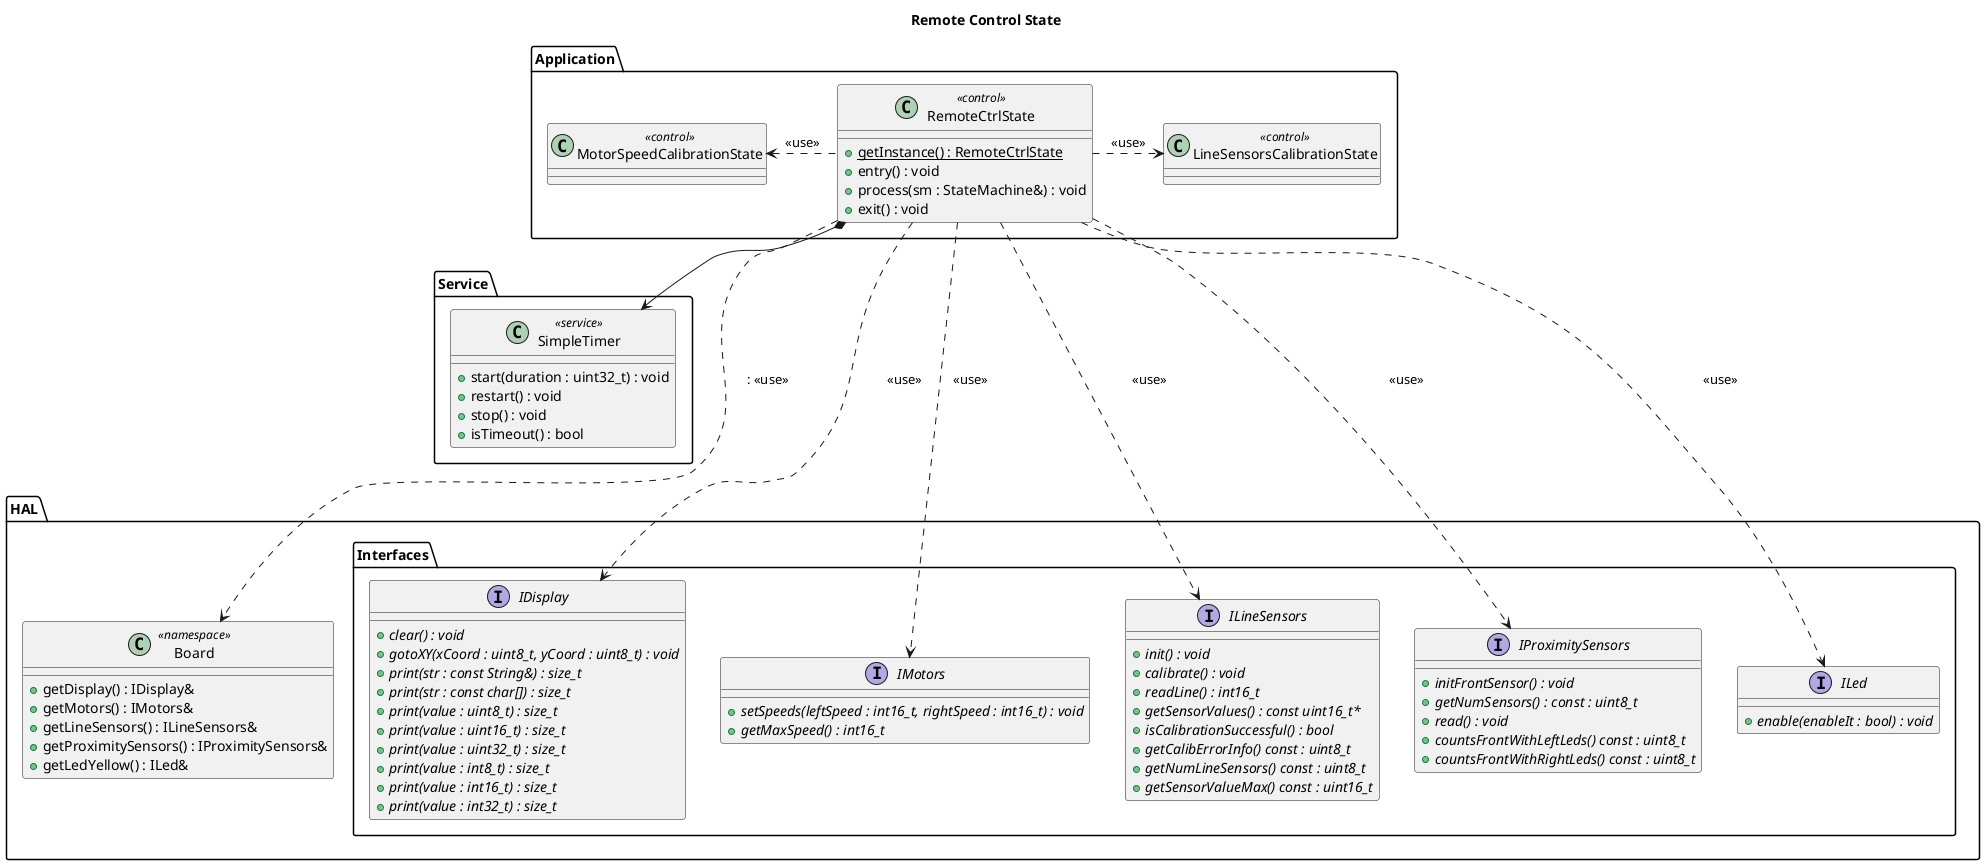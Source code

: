 @startuml RemoteControl RemoteCtrlState

title Remote Control State

package "Application" as appLayer {

    class RemoteCtrlState <<control>> {
        + {static} getInstance() : RemoteCtrlState
        + entry() : void
        + process(sm : StateMachine&) : void
        + exit() : void
    }

    class MotorSpeedCalibrationState <<control>>
    class LineSensorsCalibrationState <<control>>

    RemoteCtrlState .l.> MotorSpeedCalibrationState: <<use>>
    RemoteCtrlState .r.> LineSensorsCalibrationState: <<use>>
}

package "Service" as serviceLayer {

    class SimpleTimer <<service>> {
        + start(duration : uint32_t) : void
        + restart() : void
        + stop() : void
        + isTimeout() : bool
    }
}

package "HAL" as hal {

    package "Interfaces" as halInterfaces {
        interface IDisplay {
            + {abstract} clear() : void
            + {abstract} gotoXY(xCoord : uint8_t, yCoord : uint8_t) : void
            + {abstract} print(str : const String&) : size_t
            + {abstract} print(str : const char[]) : size_t
            + {abstract} print(value : uint8_t) : size_t
            + {abstract} print(value : uint16_t) : size_t
            + {abstract} print(value : uint32_t) : size_t
            + {abstract} print(value : int8_t) : size_t
            + {abstract} print(value : int16_t) : size_t
            + {abstract} print(value : int32_t) : size_t
        }

        interface IMotors {
            + {abstract} setSpeeds(leftSpeed : int16_t, rightSpeed : int16_t) : void
            + {abstract} getMaxSpeed() : int16_t
        }

        interface ILineSensors {
            + {abstract} init() : void
            + {abstract} calibrate() : void
            + {abstract} readLine() : int16_t
            + {abstract} getSensorValues() : const uint16_t*
            + {abstract} isCalibrationSuccessful() : bool
            + {abstract} getCalibErrorInfo() const : uint8_t
            + {abstract} getNumLineSensors() const : uint8_t
            + {abstract} getSensorValueMax() const : uint16_t
        }

        interface IProximitySensors {
            + {abstract} initFrontSensor() : void
            + {abstract} getNumSensors() : const : uint8_t
            + {abstract} read() : void
            + {abstract} countsFrontWithLeftLeds() const : uint8_t
            + {abstract} countsFrontWithRightLeds() const : uint8_t
        }

        interface ILed {
            + {abstract} enable(enableIt : bool) : void
        }
    }

    class Board << namespace >> {
        + getDisplay() : IDisplay&
        + getMotors() : IMotors&
        + getLineSensors() : ILineSensors&
        + getProximitySensors() : IProximitySensors&
        + getLedYellow() : ILed&
    }
}

RemoteCtrlState *--> SimpleTimer
RemoteCtrlState ...> IDisplay: <<use>>
RemoteCtrlState ...> IMotors: <<use>>
RemoteCtrlState ...> ILineSensors: <<use>>
RemoteCtrlState ...> IProximitySensors: <<use>>
RemoteCtrlState ...> ILed: <<use>>
RemoteCtrlState ...> Board:: <<use>>

@enduml
